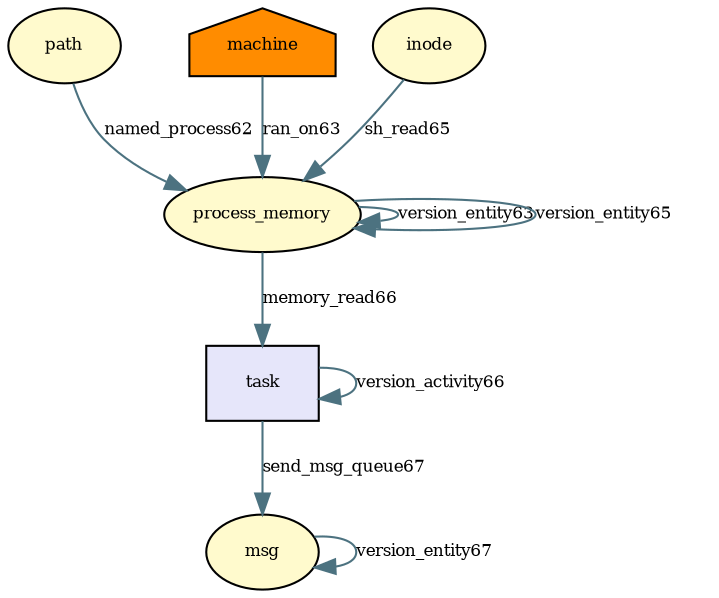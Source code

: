 digraph RGL__DirectedAdjacencyGraph {path[fontsize = 8,label = "path",shape = ellipse, fillcolor="#fffacd", style = filled]

process_memory[fontsize = 8,label = "process_memory",shape = ellipse, fillcolor="#fffacd", style = filled]

path -> process_memory[fontsize = 8,label = "named_process62", color="#4c7280"]

process_memory -> process_memory[fontsize = 8,label = "version_entity63", color="#4c7280"]

machine[fontsize = 8,label = "machine",shape = house, fillcolor="#ff8c00", style = filled]

machine -> process_memory[fontsize = 8,label = "ran_on63", color="#4c7280"]

process_memory -> process_memory[fontsize = 8,label = "version_entity65", color="#4c7280"]

inode[fontsize = 8,label = "inode",shape = ellipse, fillcolor="#fffacd", style = filled]

inode -> process_memory[fontsize = 8,label = "sh_read65", color="#4c7280"]

task[fontsize = 8,label = "task",shape = rectangle, fillcolor="#e6e6fa", style = filled]

task -> task[fontsize = 8,label = "version_activity66", color="#4c7280"]

process_memory -> task[fontsize = 8,label = "memory_read66", color="#4c7280"]

msg[fontsize = 8,label = "msg",shape = ellipse, fillcolor="#fffacd", style = filled]

msg -> msg[fontsize = 8,label = "version_entity67", color="#4c7280"]

task -> msg[fontsize = 8,label = "send_msg_queue67", color="#4c7280"]

}